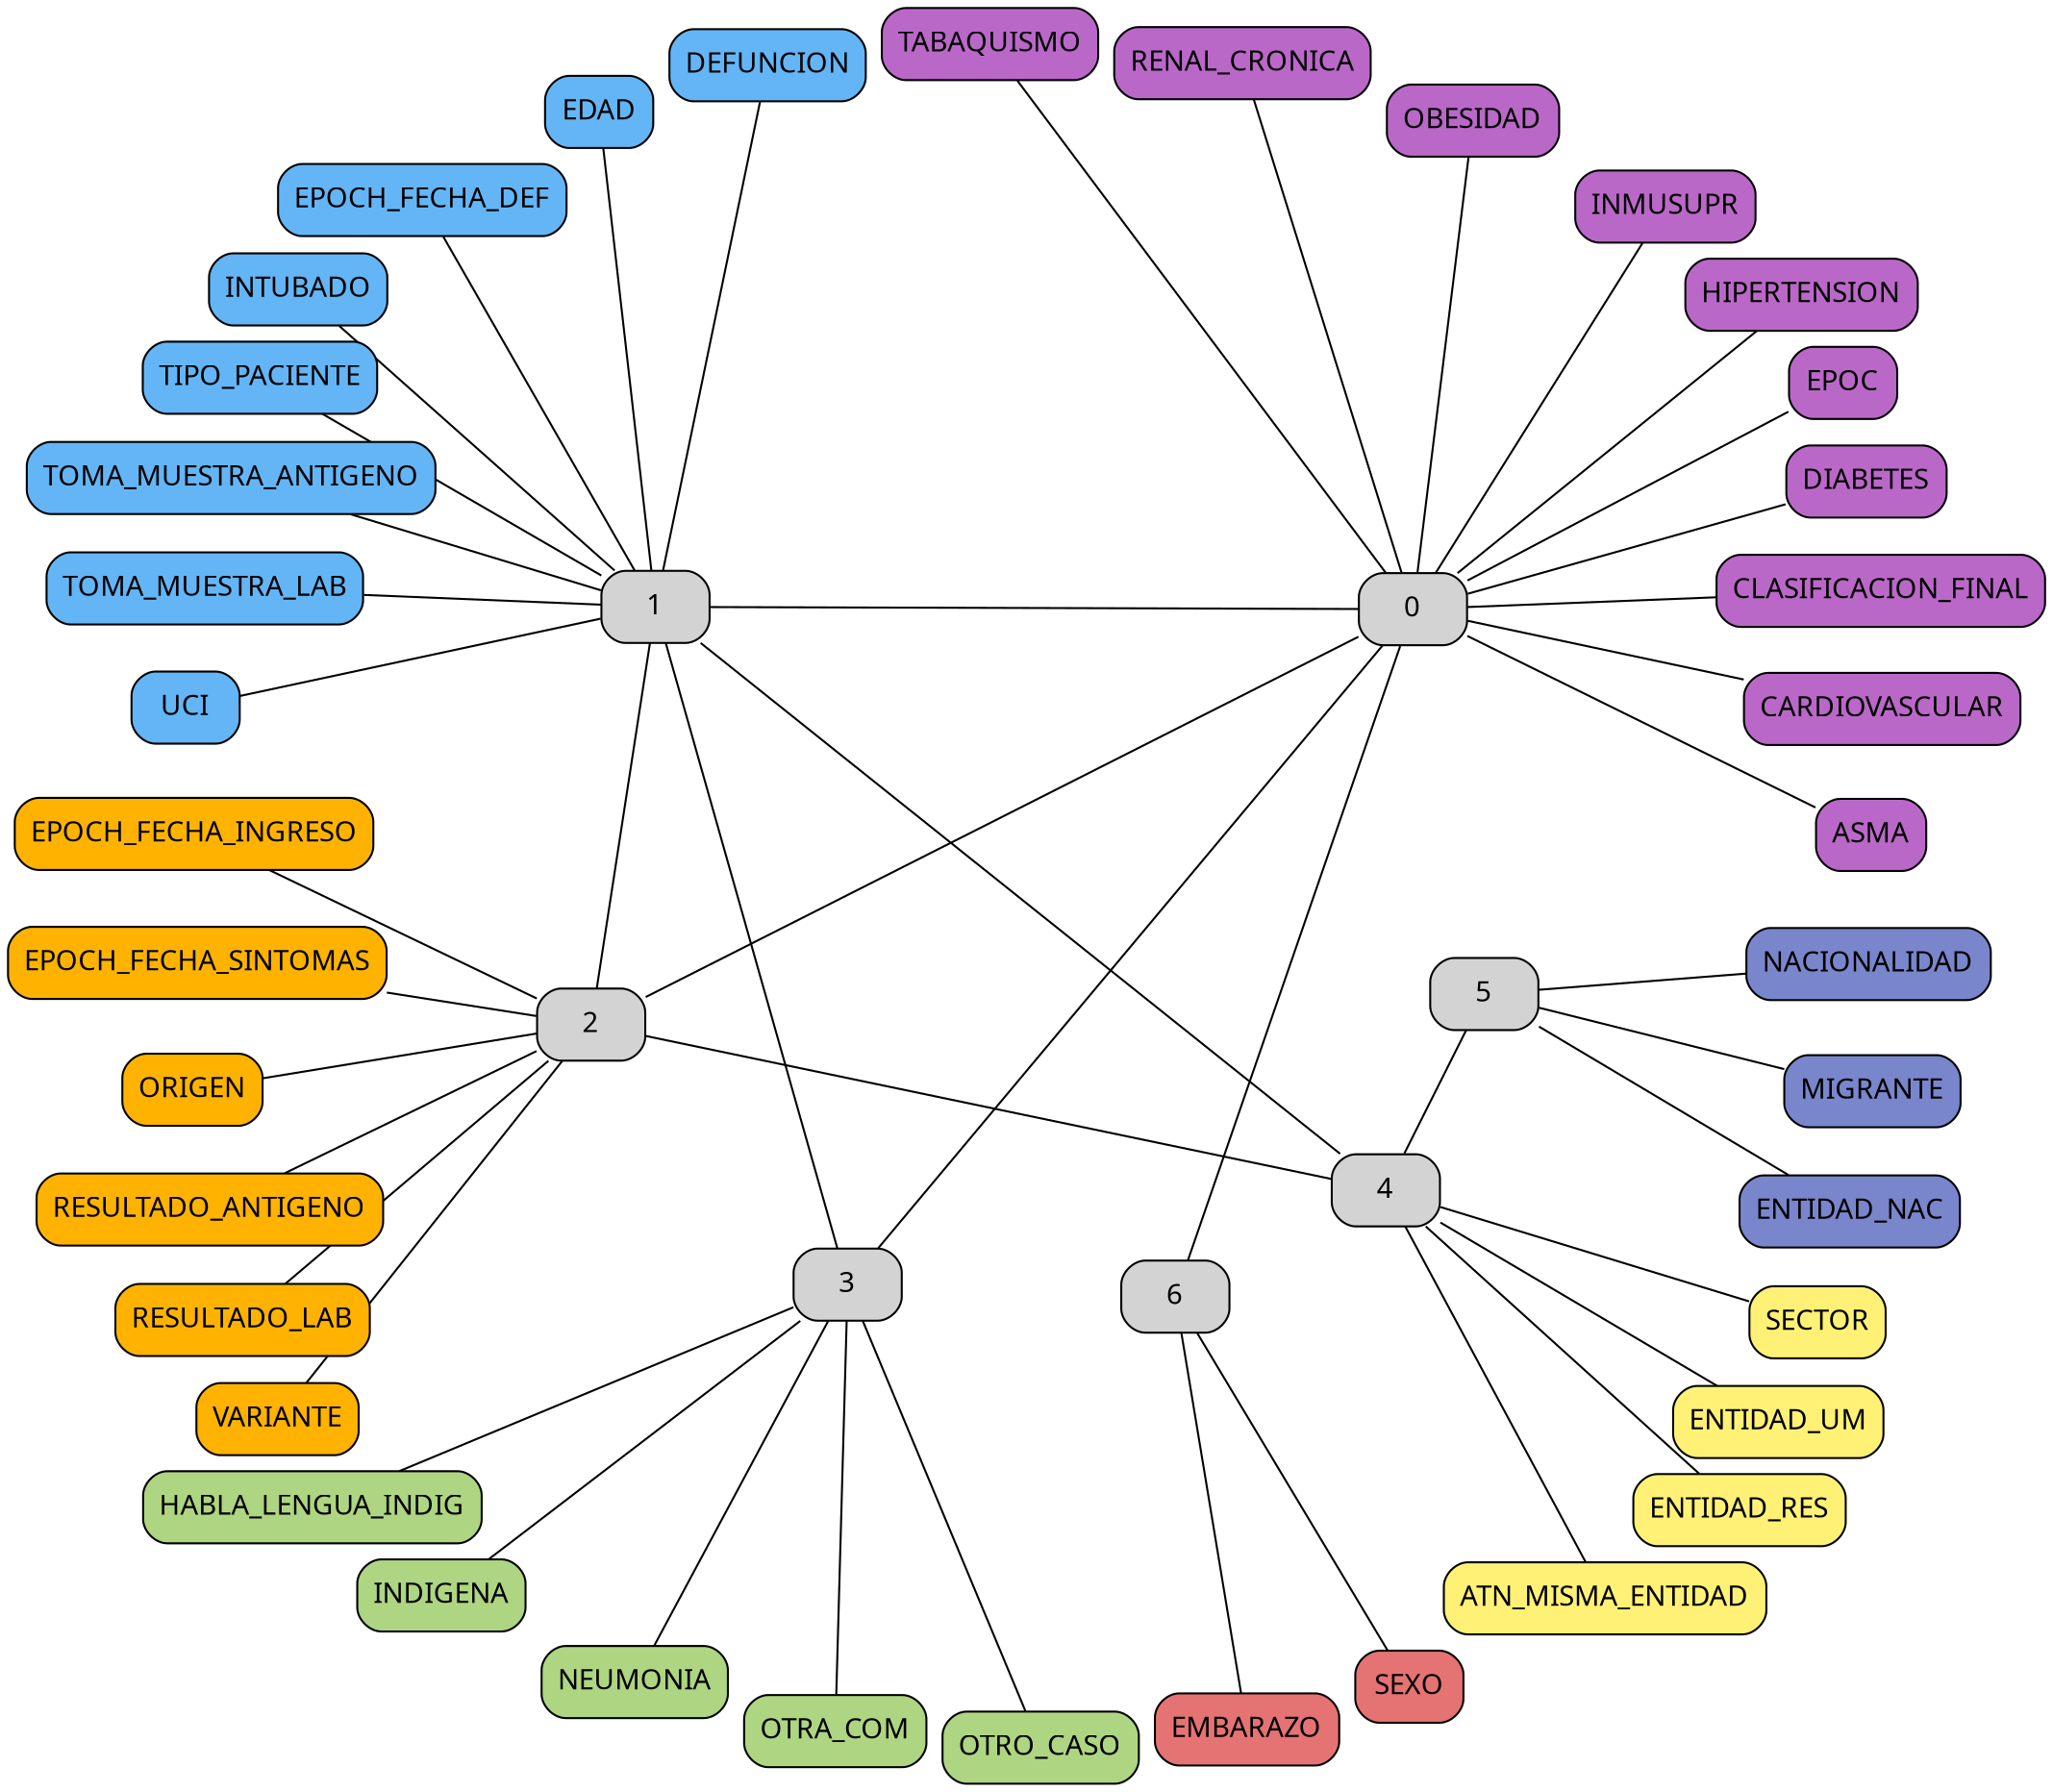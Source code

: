 strict graph  {
node [style="rounded,filled" shape="rect" fontname="IBM Plex Sans"]
edge [fontname="IBM Plex Sans"]
layout="twopi"
overlap=f
outputorder=edgesfirst
0;
1;
2;
3;
6;
4;
5;
_ [color=transparent, fontcolor=transparent];
ASMA [clique=4, fillcolor="#ba68c8"];
ATN_MISMA_ENTIDAD [clique=2, fillcolor="#fff176"];
CARDIOVASCULAR [clique=4, fillcolor="#ba68c8"];
CLASIFICACION_FINAL [clique=4, fillcolor="#ba68c8"];
DEFUNCION [clique=5, fillcolor="#64b5f6"];
DIABETES [clique=4, fillcolor="#ba68c8"];
EDAD [clique=5, fillcolor="#64b5f6"];
EMBARAZO [clique=0, fillcolor="#e57373"];
ENTIDAD_NAC [clique=1, fillcolor="#7986cb"];
ENTIDAD_RES [clique=2, fillcolor="#fff176"];
ENTIDAD_UM [clique=2, fillcolor="#fff176"];
EPOC [clique=4, fillcolor="#ba68c8"];
EPOCH_FECHA_DEF [clique=5, fillcolor="#64b5f6"];
EPOCH_FECHA_INGRESO [clique=6, fillcolor="#ffb300"];
EPOCH_FECHA_SINTOMAS [clique=6, fillcolor="#ffb300"];
HABLA_LENGUA_INDIG [clique=3, fillcolor="#aed581"];
HIPERTENSION [clique=4, fillcolor="#ba68c8"];
INDIGENA [clique=3, fillcolor="#aed581"];
INMUSUPR [clique=4, fillcolor="#ba68c8"];
INTUBADO [clique=5, fillcolor="#64b5f6"];
MIGRANTE [clique=1, fillcolor="#7986cb"];
NACIONALIDAD [clique=1, fillcolor="#7986cb"];
NEUMONIA [clique=3, fillcolor="#aed581"];
OBESIDAD [clique=4, fillcolor="#ba68c8"];
ORIGEN [clique=6, fillcolor="#ffb300"];
OTRA_COM [clique=3, fillcolor="#aed581"];
OTRO_CASO [clique=3, fillcolor="#aed581"];
RENAL_CRONICA [clique=4, fillcolor="#ba68c8"];
RESULTADO_ANTIGENO [clique=6, fillcolor="#ffb300"];
RESULTADO_LAB [clique=6, fillcolor="#ffb300"];
SECTOR [clique=2, fillcolor="#fff176"];
SEXO [clique=0, fillcolor="#e57373"];
TABAQUISMO [clique=4, fillcolor="#ba68c8"];
TIPO_PACIENTE [clique=5, fillcolor="#64b5f6"];
TOMA_MUESTRA_ANTIGENO [clique=5, fillcolor="#64b5f6"];
TOMA_MUESTRA_LAB [clique=5, fillcolor="#64b5f6"];
UCI [clique=5, fillcolor="#64b5f6"];
VARIANTE [clique=6, fillcolor="#ffb300"];
0 -- 1  [weight=2];
0 -- 2  [weight=2];
0 -- 3  [weight=2];
0 -- 6  [weight=2];
0 -- _  [color=transparent];
0 -- ASMA;
0 -- INMUSUPR;
0 -- TABAQUISMO;
0 -- OBESIDAD;
0 -- RENAL_CRONICA;
0 -- EPOC;
0 -- CARDIOVASCULAR;
0 -- DIABETES;
0 -- HIPERTENSION;
0 -- CLASIFICACION_FINAL;
1 -- 2  [weight=6];
1 -- 3  [weight=2];
1 -- 4  [weight=3];
1 -- _  [color=transparent];
1 -- EDAD;
1 -- INTUBADO;
1 -- UCI;
1 -- EPOCH_FECHA_DEF;
1 -- DEFUNCION;
1 -- TOMA_MUESTRA_ANTIGENO;
1 -- TOMA_MUESTRA_LAB;
1 -- TIPO_PACIENTE;
2 -- 4  [weight=2];
2 -- _  [color=transparent];
2 -- VARIANTE;
2 -- ORIGEN;
2 -- RESULTADO_ANTIGENO;
2 -- EPOCH_FECHA_INGRESO;
2 -- EPOCH_FECHA_SINTOMAS;
2 -- RESULTADO_LAB;
3 -- _  [color=transparent];
3 -- HABLA_LENGUA_INDIG;
3 -- INDIGENA;
3 -- OTRA_COM;
3 -- OTRO_CASO;
3 -- NEUMONIA;
6 -- _  [color=transparent];
6 -- EMBARAZO;
6 -- SEXO;
4 -- 5  [weight=2];
4 -- _  [color=transparent];
4 -- ATN_MISMA_ENTIDAD;
4 -- ENTIDAD_RES;
4 -- ENTIDAD_UM;
4 -- SECTOR;
5 -- _  [color=transparent];
5 -- MIGRANTE;
5 -- NACIONALIDAD;
5 -- ENTIDAD_NAC;
}
